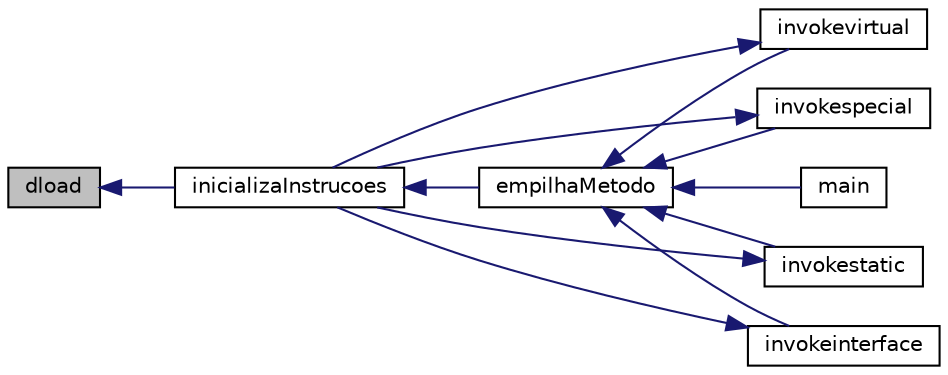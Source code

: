 digraph "dload"
{
 // INTERACTIVE_SVG=YES
  edge [fontname="Helvetica",fontsize="10",labelfontname="Helvetica",labelfontsize="10"];
  node [fontname="Helvetica",fontsize="10",shape=record];
  rankdir="LR";
  Node627 [label="dload",height=0.2,width=0.4,color="black", fillcolor="grey75", style="filled", fontcolor="black"];
  Node627 -> Node628 [dir="back",color="midnightblue",fontsize="10",style="solid",fontname="Helvetica"];
  Node628 [label="inicializaInstrucoes",height=0.2,width=0.4,color="black", fillcolor="white", style="filled",URL="$instrucao_8h.html#a308f4b87fb42ab5a62790c0127003ebe"];
  Node628 -> Node629 [dir="back",color="midnightblue",fontsize="10",style="solid",fontname="Helvetica"];
  Node629 [label="empilhaMetodo",height=0.2,width=0.4,color="black", fillcolor="white", style="filled",URL="$metodo_8h.html#a68acc5b3f2238f62b7d0ee50964183c1"];
  Node629 -> Node630 [dir="back",color="midnightblue",fontsize="10",style="solid",fontname="Helvetica"];
  Node630 [label="invokevirtual",height=0.2,width=0.4,color="black", fillcolor="white", style="filled",URL="$instrucao_8h.html#a78801a57dd7317b58754d741e22607a7"];
  Node630 -> Node628 [dir="back",color="midnightblue",fontsize="10",style="solid",fontname="Helvetica"];
  Node629 -> Node631 [dir="back",color="midnightblue",fontsize="10",style="solid",fontname="Helvetica"];
  Node631 [label="invokespecial",height=0.2,width=0.4,color="black", fillcolor="white", style="filled",URL="$instrucao_8h.html#aea396d65920fd2046b81c2b5742f8fc2"];
  Node631 -> Node628 [dir="back",color="midnightblue",fontsize="10",style="solid",fontname="Helvetica"];
  Node629 -> Node632 [dir="back",color="midnightblue",fontsize="10",style="solid",fontname="Helvetica"];
  Node632 [label="invokestatic",height=0.2,width=0.4,color="black", fillcolor="white", style="filled",URL="$instrucao_8h.html#a99b74fdcaa5d59615718fc49f4cb1bf2"];
  Node632 -> Node628 [dir="back",color="midnightblue",fontsize="10",style="solid",fontname="Helvetica"];
  Node629 -> Node633 [dir="back",color="midnightblue",fontsize="10",style="solid",fontname="Helvetica"];
  Node633 [label="invokeinterface",height=0.2,width=0.4,color="black", fillcolor="white", style="filled",URL="$instrucao_8h.html#a04465c61aa4c123ce79dc562244e7af8"];
  Node633 -> Node628 [dir="back",color="midnightblue",fontsize="10",style="solid",fontname="Helvetica"];
  Node629 -> Node634 [dir="back",color="midnightblue",fontsize="10",style="solid",fontname="Helvetica"];
  Node634 [label="main",height=0.2,width=0.4,color="black", fillcolor="white", style="filled",URL="$main_8c.html#a0ddf1224851353fc92bfbff6f499fa97"];
}
